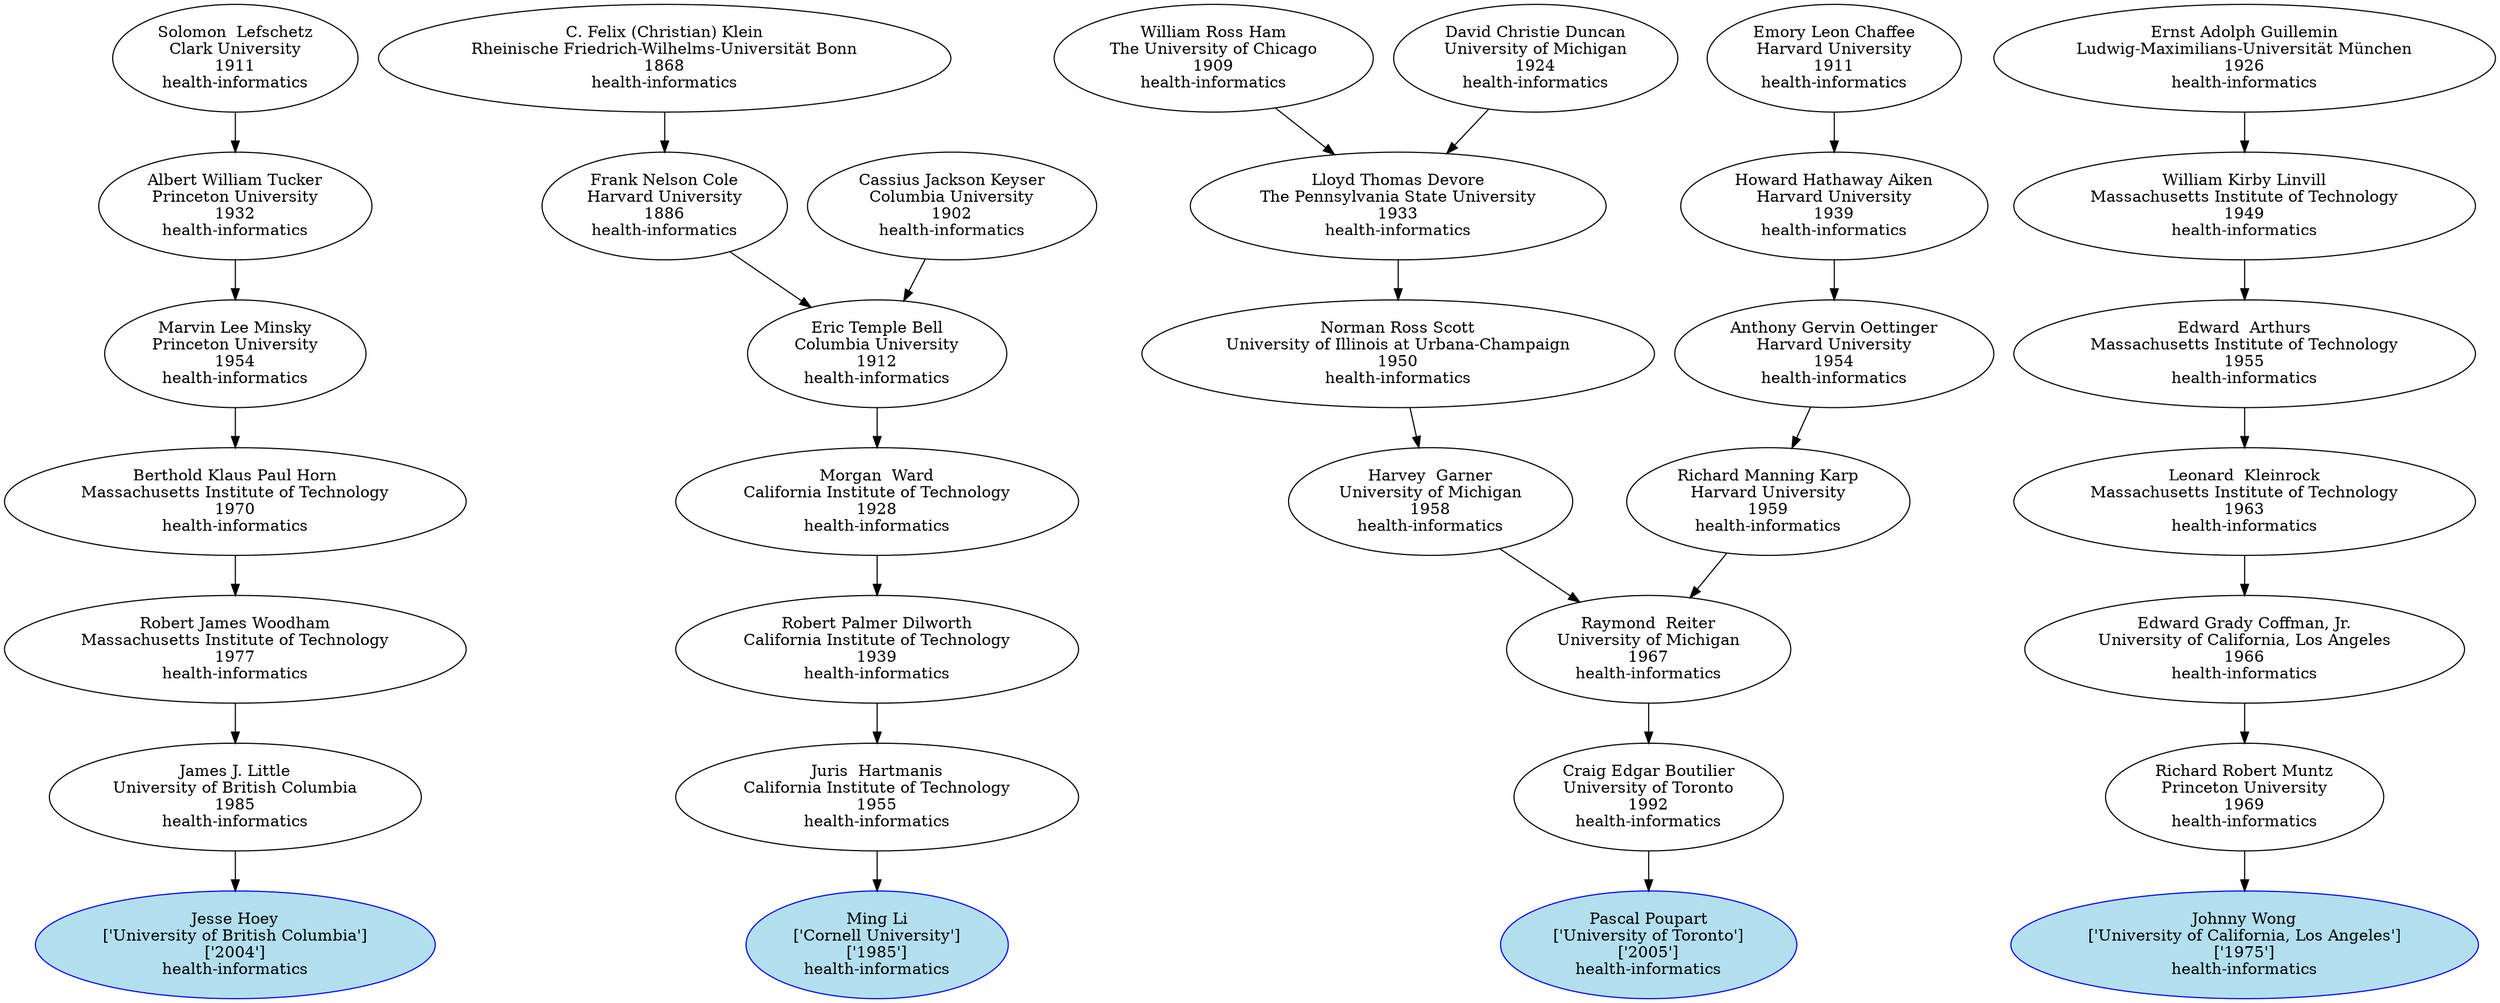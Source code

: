 digraph "Academic Genealogy for health-informatics" {
	167185 [label="Jesse Hoey
['University of British Columbia']
['2004']
health-informatics" color=blue fillcolor=lightblue2 style=filled]
	94793 [label="Ming Li
['Cornell University']
['1985']
health-informatics" color=blue fillcolor=lightblue2 style=filled]
	97099 [label="Pascal Poupart
['University of Toronto']
['2005']
health-informatics" color=blue fillcolor=lightblue2 style=filled]
	66882 [label="Johnny Wong
['University of California, Los Angeles']
['1975']
health-informatics" color=blue fillcolor=lightblue2 style=filled]
	72124 [label="James J. Little
University of British Columbia
1985
health-informatics"]
	10404 [label="Juris  Hartmanis
California Institute of Technology
1955
health-informatics"]
	72088 [label="Craig Edgar Boutilier
University of Toronto
1992
health-informatics"]
	70476 [label="Richard Robert Muntz
Princeton University
1969
health-informatics"]
	72085 [label="Robert James Woodham
Massachusetts Institute of Technology
1977
health-informatics"]
	10395 [label="Robert Palmer Dilworth
California Institute of Technology
1939
health-informatics"]
	5481 [label="Raymond  Reiter
University of Michigan
1967
health-informatics"]
	82027 [label="Edward Grady Coffman, Jr.
University of California, Los Angeles
1966
health-informatics"]
	61066 [label="Berthold Klaus Paul Horn
Massachusetts Institute of Technology
1970
health-informatics"]
	10385 [label="Morgan  Ward
California Institute of Technology
1928
health-informatics"]
	13812 [label="Harvey  Garner
University of Michigan
1958
health-informatics"]
	25275 [label="Richard Manning Karp
Harvard University
1959
health-informatics"]
	24334 [label="Leonard  Kleinrock
Massachusetts Institute of Technology
1963
health-informatics"]
	6869 [label="Marvin Lee Minsky
Princeton University
1954
health-informatics"]
	7868 [label="Eric Temple Bell
Columbia University
1912
health-informatics"]
	84481 [label="Norman Ross Scott
University of Illinois at Urbana-Champaign
1950
health-informatics"]
	13305 [label="Anthony Gervin Oettinger
Harvard University
1954
health-informatics"]
	65315 [label="Edward  Arthurs
Massachusetts Institute of Technology
1955
health-informatics"]
	8581 [label="Albert William Tucker
Princeton University
1932
health-informatics"]
	7611 [label="Frank Nelson Cole
Harvard University
1886
health-informatics"]
	37346 [label="Cassius Jackson Keyser
Columbia University
1902
health-informatics"]
	140183 [label="Lloyd Thomas Devore
The Pennsylvania State University
1933
health-informatics"]
	18953 [label="Howard Hathaway Aiken
Harvard University
1939
health-informatics"]
	10801 [label="William Kirby Linvill
Massachusetts Institute of Technology
1949
health-informatics"]
	7461 [label="Solomon  Lefschetz
Clark University
1911
health-informatics"]
	7401 [label="C. Felix (Christian) Klein
Rheinische Friedrich-Wilhelms-Universität Bonn
1868
health-informatics"]
	147676 [label="William Ross Ham
The University of Chicago
1909
health-informatics"]
	147677 [label="David Christie Duncan
University of Michigan
1924
health-informatics"]
	25248 [label="Emory Leon Chaffee
Harvard University
1911
health-informatics"]
	63061 [label="Ernst Adolph Guillemin
Ludwig-Maximilians-Universität München
1926
health-informatics"]
	72124 -> 167185
	10404 -> 94793
	72088 -> 97099
	70476 -> 66882
	72085 -> 72124
	10395 -> 10404
	5481 -> 72088
	82027 -> 70476
	61066 -> 72085
	10385 -> 10395
	13812 -> 5481
	25275 -> 5481
	24334 -> 82027
	6869 -> 61066
	7868 -> 10385
	84481 -> 13812
	13305 -> 25275
	65315 -> 24334
	8581 -> 6869
	7611 -> 7868
	37346 -> 7868
	140183 -> 84481
	18953 -> 13305
	10801 -> 65315
	7461 -> 8581
	7401 -> 7611
	147676 -> 140183
	147677 -> 140183
	25248 -> 18953
	63061 -> 10801
}
